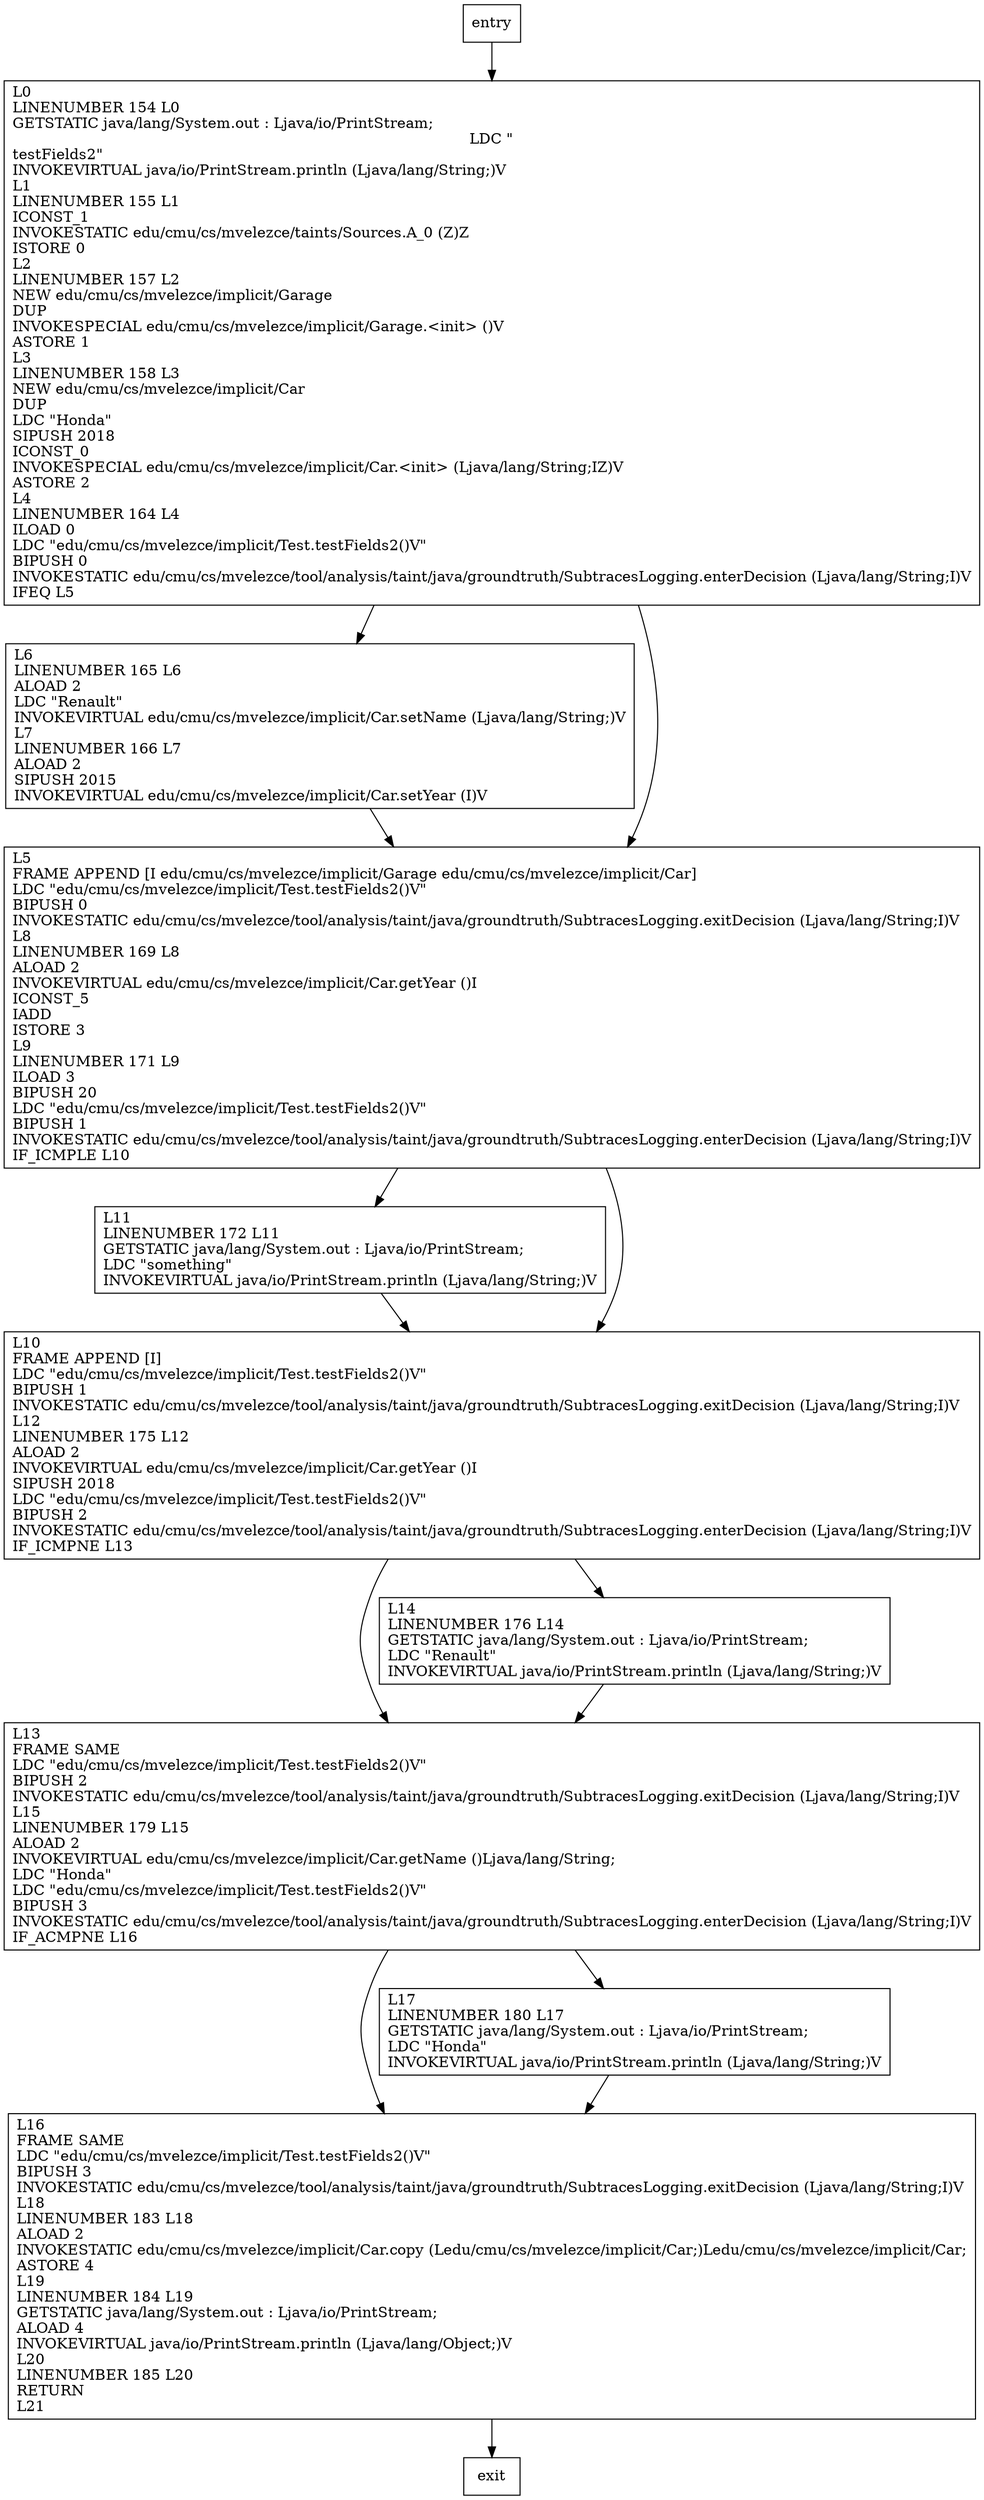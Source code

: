 digraph testFields2 {
node [shape=record];
2047368450 [label="L6\lLINENUMBER 165 L6\lALOAD 2\lLDC \"Renault\"\lINVOKEVIRTUAL edu/cmu/cs/mvelezce/implicit/Car.setName (Ljava/lang/String;)V\lL7\lLINENUMBER 166 L7\lALOAD 2\lSIPUSH 2015\lINVOKEVIRTUAL edu/cmu/cs/mvelezce/implicit/Car.setYear (I)V\l"];
2092225774 [label="L11\lLINENUMBER 172 L11\lGETSTATIC java/lang/System.out : Ljava/io/PrintStream;\lLDC \"something\"\lINVOKEVIRTUAL java/io/PrintStream.println (Ljava/lang/String;)V\l"];
1510692106 [label="L13\lFRAME SAME\lLDC \"edu/cmu/cs/mvelezce/implicit/Test.testFields2()V\"\lBIPUSH 2\lINVOKESTATIC edu/cmu/cs/mvelezce/tool/analysis/taint/java/groundtruth/SubtracesLogging.exitDecision (Ljava/lang/String;I)V\lL15\lLINENUMBER 179 L15\lALOAD 2\lINVOKEVIRTUAL edu/cmu/cs/mvelezce/implicit/Car.getName ()Ljava/lang/String;\lLDC \"Honda\"\lLDC \"edu/cmu/cs/mvelezce/implicit/Test.testFields2()V\"\lBIPUSH 3\lINVOKESTATIC edu/cmu/cs/mvelezce/tool/analysis/taint/java/groundtruth/SubtracesLogging.enterDecision (Ljava/lang/String;I)V\lIF_ACMPNE L16\l"];
1827558114 [label="L5\lFRAME APPEND [I edu/cmu/cs/mvelezce/implicit/Garage edu/cmu/cs/mvelezce/implicit/Car]\lLDC \"edu/cmu/cs/mvelezce/implicit/Test.testFields2()V\"\lBIPUSH 0\lINVOKESTATIC edu/cmu/cs/mvelezce/tool/analysis/taint/java/groundtruth/SubtracesLogging.exitDecision (Ljava/lang/String;I)V\lL8\lLINENUMBER 169 L8\lALOAD 2\lINVOKEVIRTUAL edu/cmu/cs/mvelezce/implicit/Car.getYear ()I\lICONST_5\lIADD\lISTORE 3\lL9\lLINENUMBER 171 L9\lILOAD 3\lBIPUSH 20\lLDC \"edu/cmu/cs/mvelezce/implicit/Test.testFields2()V\"\lBIPUSH 1\lINVOKESTATIC edu/cmu/cs/mvelezce/tool/analysis/taint/java/groundtruth/SubtracesLogging.enterDecision (Ljava/lang/String;I)V\lIF_ICMPLE L10\l"];
865100314 [label="L16\lFRAME SAME\lLDC \"edu/cmu/cs/mvelezce/implicit/Test.testFields2()V\"\lBIPUSH 3\lINVOKESTATIC edu/cmu/cs/mvelezce/tool/analysis/taint/java/groundtruth/SubtracesLogging.exitDecision (Ljava/lang/String;I)V\lL18\lLINENUMBER 183 L18\lALOAD 2\lINVOKESTATIC edu/cmu/cs/mvelezce/implicit/Car.copy (Ledu/cmu/cs/mvelezce/implicit/Car;)Ledu/cmu/cs/mvelezce/implicit/Car;\lASTORE 4\lL19\lLINENUMBER 184 L19\lGETSTATIC java/lang/System.out : Ljava/io/PrintStream;\lALOAD 4\lINVOKEVIRTUAL java/io/PrintStream.println (Ljava/lang/Object;)V\lL20\lLINENUMBER 185 L20\lRETURN\lL21\l"];
1775883042 [label="L17\lLINENUMBER 180 L17\lGETSTATIC java/lang/System.out : Ljava/io/PrintStream;\lLDC \"Honda\"\lINVOKEVIRTUAL java/io/PrintStream.println (Ljava/lang/String;)V\l"];
1770893302 [label="L0\lLINENUMBER 154 L0\lGETSTATIC java/lang/System.out : Ljava/io/PrintStream;\lLDC \"\ntestFields2\"\lINVOKEVIRTUAL java/io/PrintStream.println (Ljava/lang/String;)V\lL1\lLINENUMBER 155 L1\lICONST_1\lINVOKESTATIC edu/cmu/cs/mvelezce/taints/Sources.A_0 (Z)Z\lISTORE 0\lL2\lLINENUMBER 157 L2\lNEW edu/cmu/cs/mvelezce/implicit/Garage\lDUP\lINVOKESPECIAL edu/cmu/cs/mvelezce/implicit/Garage.\<init\> ()V\lASTORE 1\lL3\lLINENUMBER 158 L3\lNEW edu/cmu/cs/mvelezce/implicit/Car\lDUP\lLDC \"Honda\"\lSIPUSH 2018\lICONST_0\lINVOKESPECIAL edu/cmu/cs/mvelezce/implicit/Car.\<init\> (Ljava/lang/String;IZ)V\lASTORE 2\lL4\lLINENUMBER 164 L4\lILOAD 0\lLDC \"edu/cmu/cs/mvelezce/implicit/Test.testFields2()V\"\lBIPUSH 0\lINVOKESTATIC edu/cmu/cs/mvelezce/tool/analysis/taint/java/groundtruth/SubtracesLogging.enterDecision (Ljava/lang/String;I)V\lIFEQ L5\l"];
1156343351 [label="L14\lLINENUMBER 176 L14\lGETSTATIC java/lang/System.out : Ljava/io/PrintStream;\lLDC \"Renault\"\lINVOKEVIRTUAL java/io/PrintStream.println (Ljava/lang/String;)V\l"];
2017601039 [label="L10\lFRAME APPEND [I]\lLDC \"edu/cmu/cs/mvelezce/implicit/Test.testFields2()V\"\lBIPUSH 1\lINVOKESTATIC edu/cmu/cs/mvelezce/tool/analysis/taint/java/groundtruth/SubtracesLogging.exitDecision (Ljava/lang/String;I)V\lL12\lLINENUMBER 175 L12\lALOAD 2\lINVOKEVIRTUAL edu/cmu/cs/mvelezce/implicit/Car.getYear ()I\lSIPUSH 2018\lLDC \"edu/cmu/cs/mvelezce/implicit/Test.testFields2()V\"\lBIPUSH 2\lINVOKESTATIC edu/cmu/cs/mvelezce/tool/analysis/taint/java/groundtruth/SubtracesLogging.enterDecision (Ljava/lang/String;I)V\lIF_ICMPNE L13\l"];
entry;
exit;
2047368450 -> 1827558114;
entry -> 1770893302;
2092225774 -> 2017601039;
1510692106 -> 865100314;
1510692106 -> 1775883042;
1827558114 -> 2092225774;
1827558114 -> 2017601039;
865100314 -> exit;
1775883042 -> 865100314;
1770893302 -> 2047368450;
1770893302 -> 1827558114;
1156343351 -> 1510692106;
2017601039 -> 1510692106;
2017601039 -> 1156343351;
}
